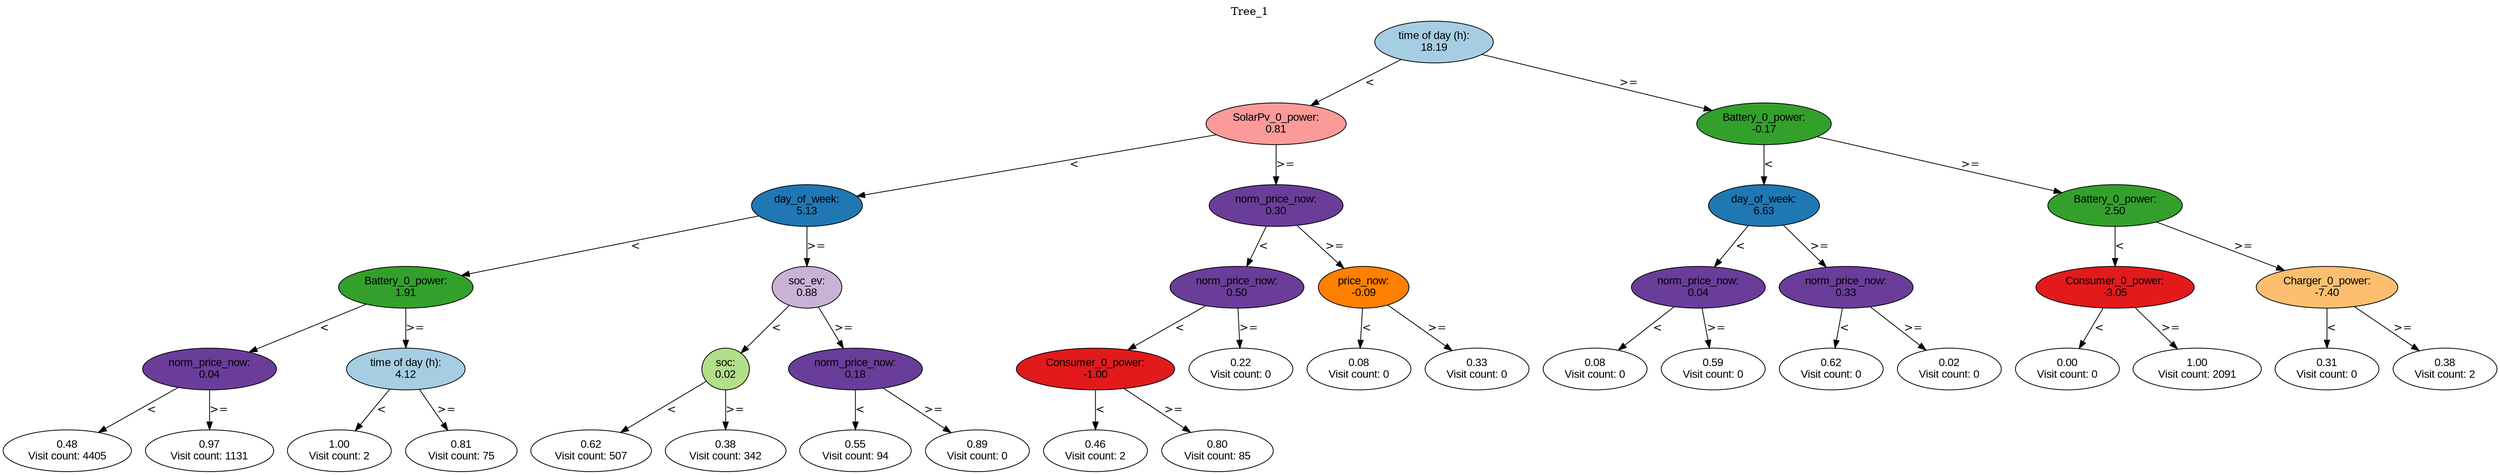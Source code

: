 digraph BST {
    node [fontname="Arial" style=filled colorscheme=paired12];
    0 [ label = "time of day (h):
18.19" fillcolor=1];
    1 [ label = "SolarPv_0_power:
0.81" fillcolor=5];
    2 [ label = "day_of_week:
5.13" fillcolor=2];
    3 [ label = "Battery_0_power:
1.91" fillcolor=4];
    4 [ label = "norm_price_now:
0.04" fillcolor=10];
    5 [ label = "0.48
Visit count: 4405" fillcolor=white];
    6 [ label = "0.97
Visit count: 1131" fillcolor=white];
    7 [ label = "time of day (h):
4.12" fillcolor=1];
    8 [ label = "1.00
Visit count: 2" fillcolor=white];
    9 [ label = "0.81
Visit count: 75" fillcolor=white];
    10 [ label = "soc_ev:
0.88" fillcolor=9];
    11 [ label = "soc:
0.02" fillcolor=3];
    12 [ label = "0.62
Visit count: 507" fillcolor=white];
    13 [ label = "0.38
Visit count: 342" fillcolor=white];
    14 [ label = "norm_price_now:
0.18" fillcolor=10];
    15 [ label = "0.55
Visit count: 94" fillcolor=white];
    16 [ label = "0.89
Visit count: 0" fillcolor=white];
    17 [ label = "norm_price_now:
0.30" fillcolor=10];
    18 [ label = "norm_price_now:
0.50" fillcolor=10];
    19 [ label = "Consumer_0_power:
-1.00" fillcolor=6];
    20 [ label = "0.46
Visit count: 2" fillcolor=white];
    21 [ label = "0.80
Visit count: 85" fillcolor=white];
    22 [ label = "0.22
Visit count: 0" fillcolor=white];
    23 [ label = "price_now:
-0.09" fillcolor=8];
    24 [ label = "0.08
Visit count: 0" fillcolor=white];
    25 [ label = "0.33
Visit count: 0" fillcolor=white];
    26 [ label = "Battery_0_power:
-0.17" fillcolor=4];
    27 [ label = "day_of_week:
6.63" fillcolor=2];
    28 [ label = "norm_price_now:
0.04" fillcolor=10];
    29 [ label = "0.08
Visit count: 0" fillcolor=white];
    30 [ label = "0.59
Visit count: 0" fillcolor=white];
    31 [ label = "norm_price_now:
0.33" fillcolor=10];
    32 [ label = "0.62
Visit count: 0" fillcolor=white];
    33 [ label = "0.02
Visit count: 0" fillcolor=white];
    34 [ label = "Battery_0_power:
2.50" fillcolor=4];
    35 [ label = "Consumer_0_power:
-3.05" fillcolor=6];
    36 [ label = "0.00
Visit count: 0" fillcolor=white];
    37 [ label = "1.00
Visit count: 2091" fillcolor=white];
    38 [ label = "Charger_0_power:
-7.40" fillcolor=7];
    39 [ label = "0.31
Visit count: 0" fillcolor=white];
    40 [ label = "0.38
Visit count: 2" fillcolor=white];

    0  -> 1[ label = "<"];
    0  -> 26[ label = ">="];
    1  -> 2[ label = "<"];
    1  -> 17[ label = ">="];
    2  -> 3[ label = "<"];
    2  -> 10[ label = ">="];
    3  -> 4[ label = "<"];
    3  -> 7[ label = ">="];
    4  -> 5[ label = "<"];
    4  -> 6[ label = ">="];
    7  -> 8[ label = "<"];
    7  -> 9[ label = ">="];
    10  -> 11[ label = "<"];
    10  -> 14[ label = ">="];
    11  -> 12[ label = "<"];
    11  -> 13[ label = ">="];
    14  -> 15[ label = "<"];
    14  -> 16[ label = ">="];
    17  -> 18[ label = "<"];
    17  -> 23[ label = ">="];
    18  -> 19[ label = "<"];
    18  -> 22[ label = ">="];
    19  -> 20[ label = "<"];
    19  -> 21[ label = ">="];
    23  -> 24[ label = "<"];
    23  -> 25[ label = ">="];
    26  -> 27[ label = "<"];
    26  -> 34[ label = ">="];
    27  -> 28[ label = "<"];
    27  -> 31[ label = ">="];
    28  -> 29[ label = "<"];
    28  -> 30[ label = ">="];
    31  -> 32[ label = "<"];
    31  -> 33[ label = ">="];
    34  -> 35[ label = "<"];
    34  -> 38[ label = ">="];
    35  -> 36[ label = "<"];
    35  -> 37[ label = ">="];
    38  -> 39[ label = "<"];
    38  -> 40[ label = ">="];

    labelloc="t";
    label="Tree_1";
}
